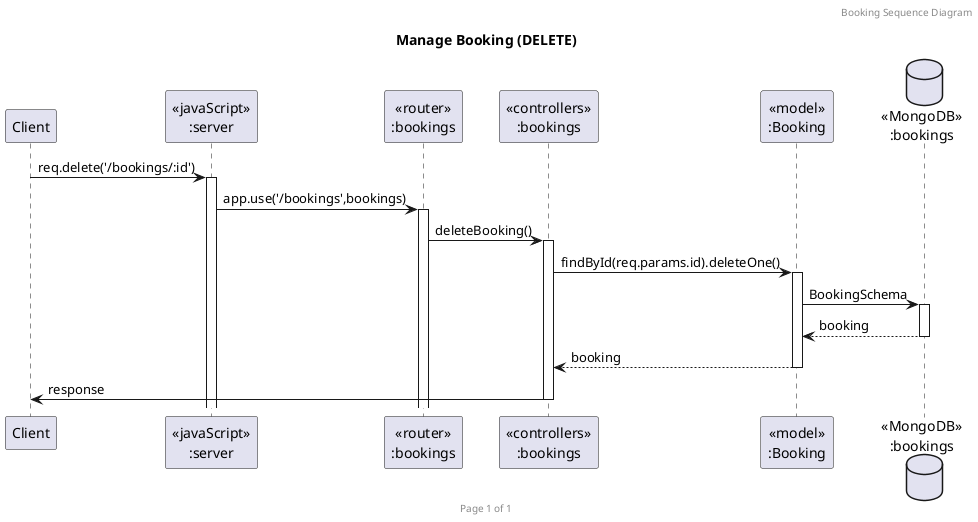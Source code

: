 @startuml Manage Booking (DELETE)

header Booking Sequence Diagram
footer Page %page% of %lastpage%
title "Manage Booking (DELETE)"

participant "Client" as client
participant "<<javaScript>>\n:server" as server
participant "<<router>>\n:bookings" as routerBookings
participant "<<controllers>>\n:bookings" as controllersBookings
participant "<<model>>\n:Booking" as modelBooking
database "<<MongoDB>>\n:bookings" as BookingsDatabase

client->server ++:req.delete('/bookings/:id')
server->routerBookings ++:app.use('/bookings',bookings)
routerBookings -> controllersBookings ++:deleteBooking()
controllersBookings->modelBooking ++:findById(req.params.id).deleteOne()
modelBooking ->BookingsDatabase ++: BookingSchema
BookingsDatabase --> modelBooking --: booking
controllersBookings <-- modelBooking --:booking
controllersBookings->client --:response

@enduml